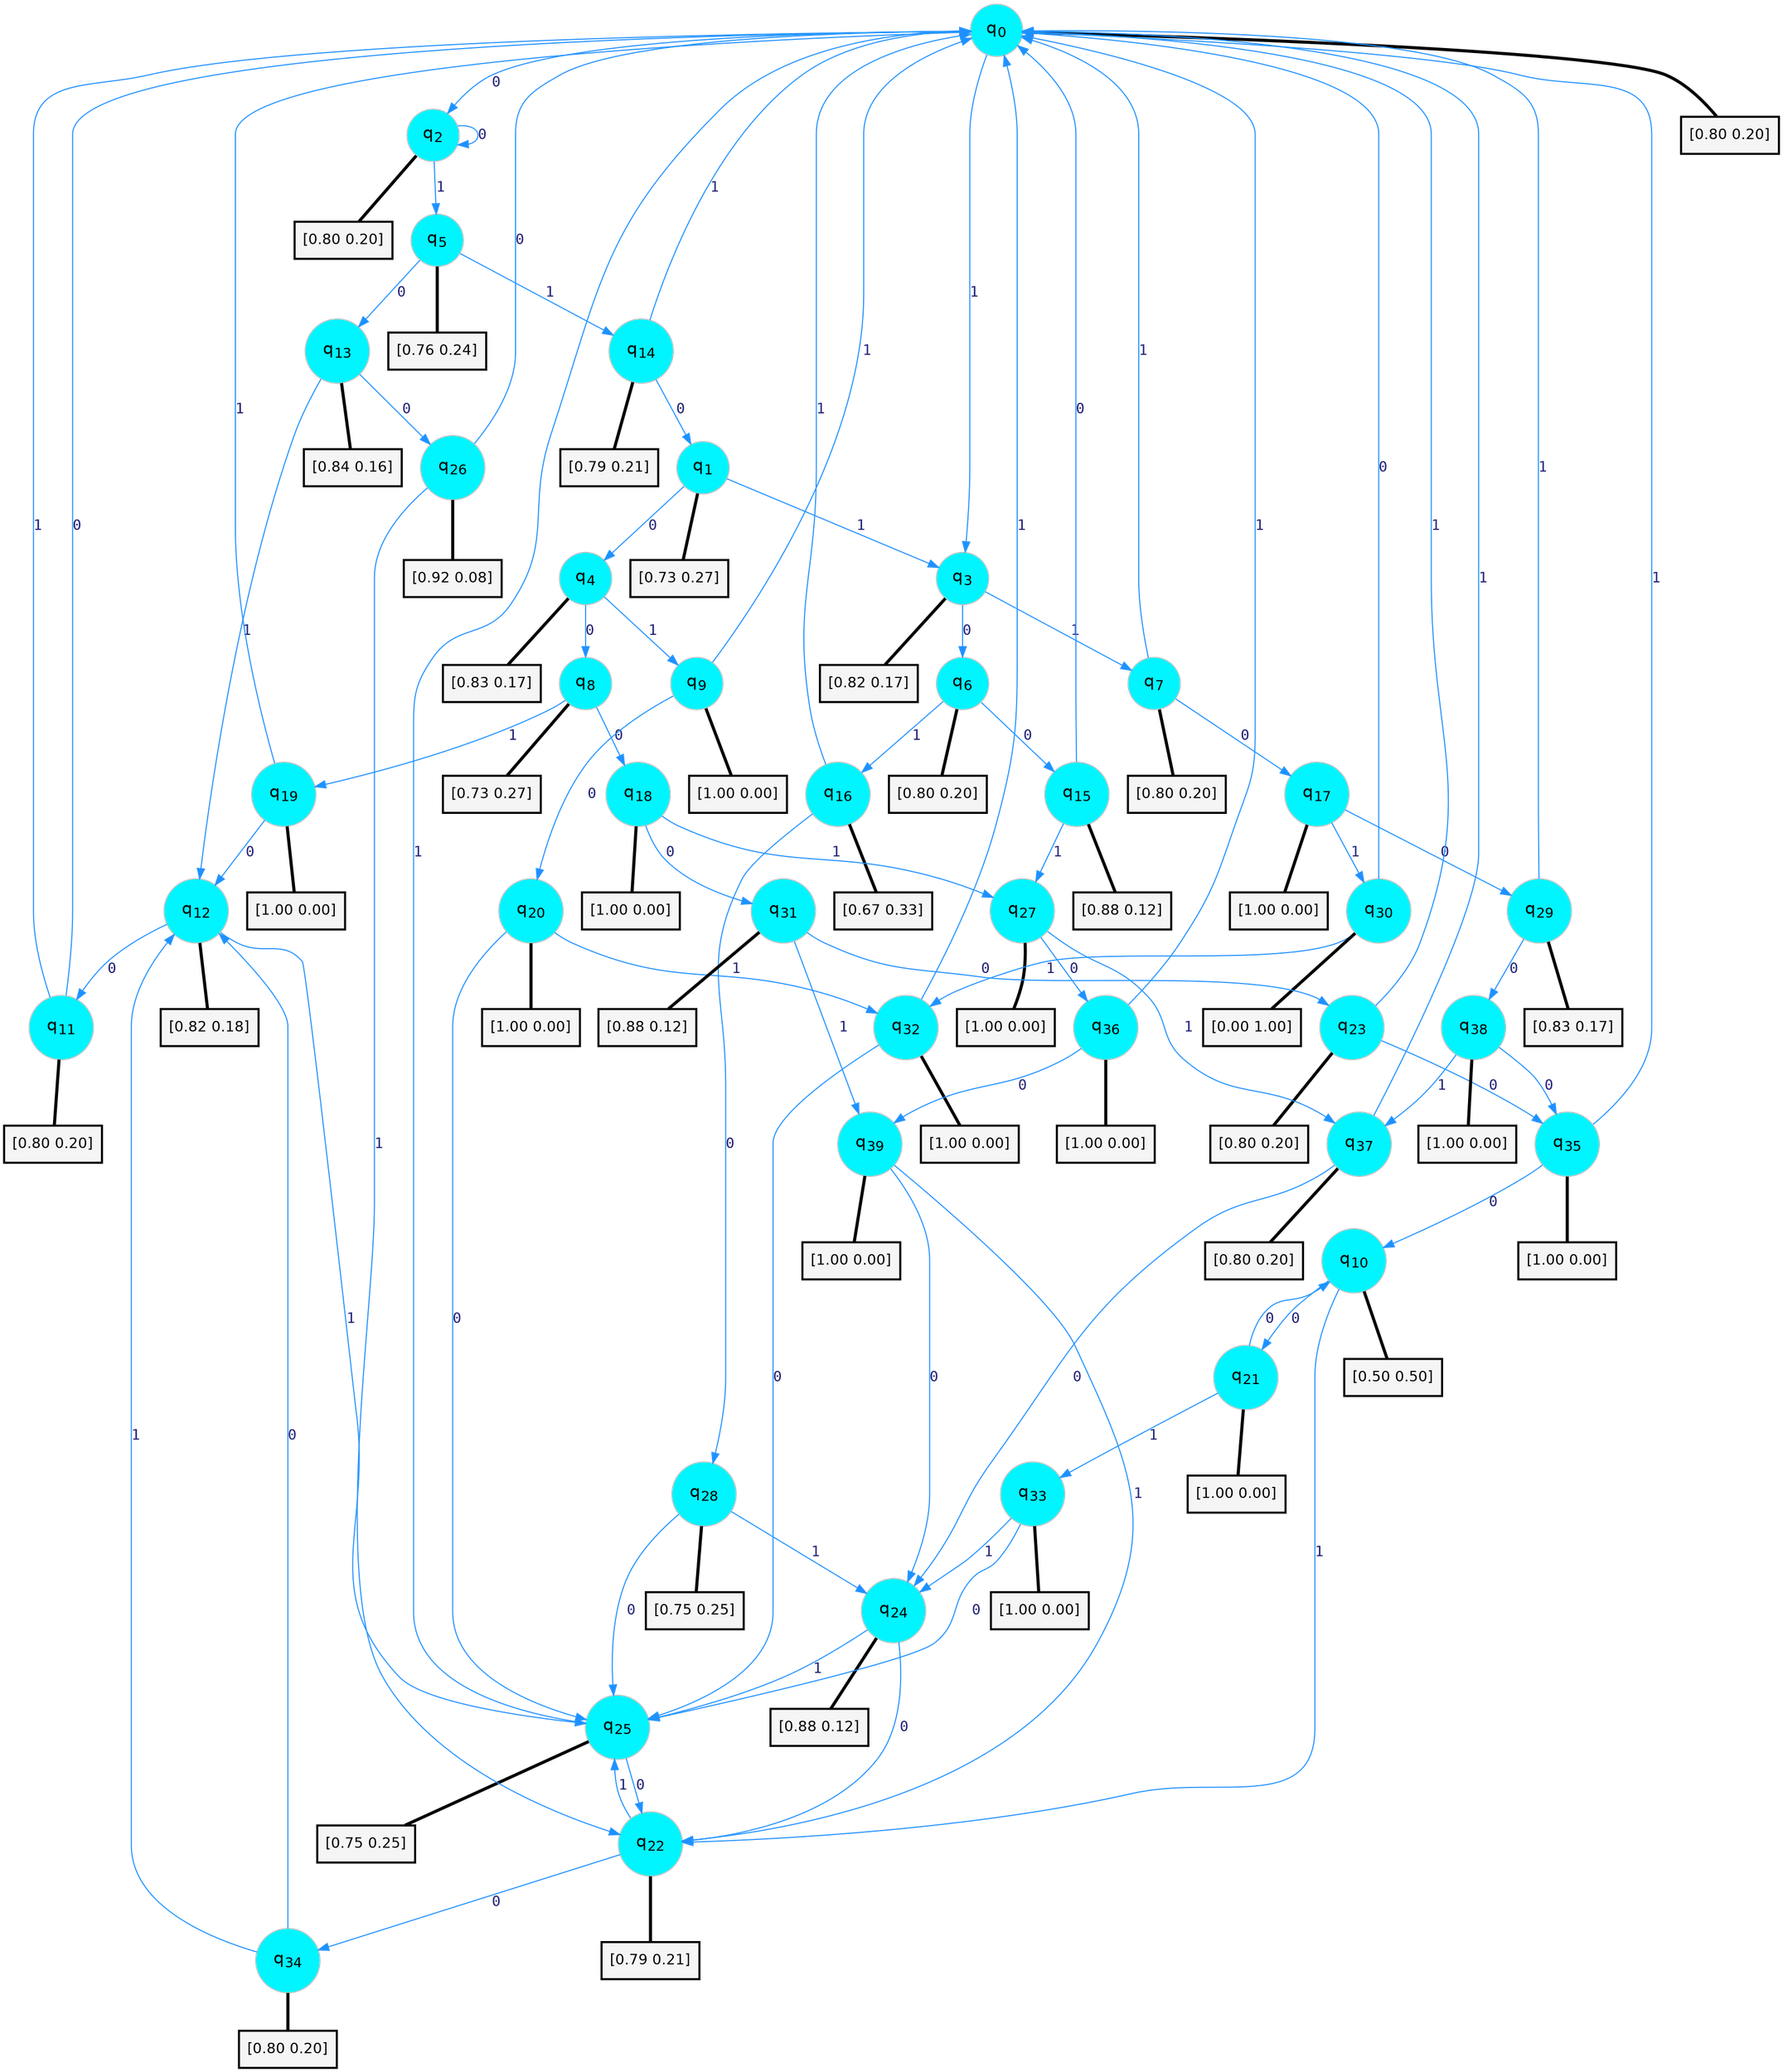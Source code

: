 digraph G {
graph [
bgcolor=transparent, dpi=300, rankdir=TD, size="40,25"];
node [
color=gray, fillcolor=turquoise1, fontcolor=black, fontname=Helvetica, fontsize=16, fontweight=bold, shape=circle, style=filled];
edge [
arrowsize=1, color=dodgerblue1, fontcolor=midnightblue, fontname=courier, fontweight=bold, penwidth=1, style=solid, weight=20];
0[label=<q<SUB>0</SUB>>];
1[label=<q<SUB>1</SUB>>];
2[label=<q<SUB>2</SUB>>];
3[label=<q<SUB>3</SUB>>];
4[label=<q<SUB>4</SUB>>];
5[label=<q<SUB>5</SUB>>];
6[label=<q<SUB>6</SUB>>];
7[label=<q<SUB>7</SUB>>];
8[label=<q<SUB>8</SUB>>];
9[label=<q<SUB>9</SUB>>];
10[label=<q<SUB>10</SUB>>];
11[label=<q<SUB>11</SUB>>];
12[label=<q<SUB>12</SUB>>];
13[label=<q<SUB>13</SUB>>];
14[label=<q<SUB>14</SUB>>];
15[label=<q<SUB>15</SUB>>];
16[label=<q<SUB>16</SUB>>];
17[label=<q<SUB>17</SUB>>];
18[label=<q<SUB>18</SUB>>];
19[label=<q<SUB>19</SUB>>];
20[label=<q<SUB>20</SUB>>];
21[label=<q<SUB>21</SUB>>];
22[label=<q<SUB>22</SUB>>];
23[label=<q<SUB>23</SUB>>];
24[label=<q<SUB>24</SUB>>];
25[label=<q<SUB>25</SUB>>];
26[label=<q<SUB>26</SUB>>];
27[label=<q<SUB>27</SUB>>];
28[label=<q<SUB>28</SUB>>];
29[label=<q<SUB>29</SUB>>];
30[label=<q<SUB>30</SUB>>];
31[label=<q<SUB>31</SUB>>];
32[label=<q<SUB>32</SUB>>];
33[label=<q<SUB>33</SUB>>];
34[label=<q<SUB>34</SUB>>];
35[label=<q<SUB>35</SUB>>];
36[label=<q<SUB>36</SUB>>];
37[label=<q<SUB>37</SUB>>];
38[label=<q<SUB>38</SUB>>];
39[label=<q<SUB>39</SUB>>];
40[label="[0.80 0.20]", shape=box,fontcolor=black, fontname=Helvetica, fontsize=14, penwidth=2, fillcolor=whitesmoke,color=black];
41[label="[0.73 0.27]", shape=box,fontcolor=black, fontname=Helvetica, fontsize=14, penwidth=2, fillcolor=whitesmoke,color=black];
42[label="[0.80 0.20]", shape=box,fontcolor=black, fontname=Helvetica, fontsize=14, penwidth=2, fillcolor=whitesmoke,color=black];
43[label="[0.82 0.17]", shape=box,fontcolor=black, fontname=Helvetica, fontsize=14, penwidth=2, fillcolor=whitesmoke,color=black];
44[label="[0.83 0.17]", shape=box,fontcolor=black, fontname=Helvetica, fontsize=14, penwidth=2, fillcolor=whitesmoke,color=black];
45[label="[0.76 0.24]", shape=box,fontcolor=black, fontname=Helvetica, fontsize=14, penwidth=2, fillcolor=whitesmoke,color=black];
46[label="[0.80 0.20]", shape=box,fontcolor=black, fontname=Helvetica, fontsize=14, penwidth=2, fillcolor=whitesmoke,color=black];
47[label="[0.80 0.20]", shape=box,fontcolor=black, fontname=Helvetica, fontsize=14, penwidth=2, fillcolor=whitesmoke,color=black];
48[label="[0.73 0.27]", shape=box,fontcolor=black, fontname=Helvetica, fontsize=14, penwidth=2, fillcolor=whitesmoke,color=black];
49[label="[1.00 0.00]", shape=box,fontcolor=black, fontname=Helvetica, fontsize=14, penwidth=2, fillcolor=whitesmoke,color=black];
50[label="[0.50 0.50]", shape=box,fontcolor=black, fontname=Helvetica, fontsize=14, penwidth=2, fillcolor=whitesmoke,color=black];
51[label="[0.80 0.20]", shape=box,fontcolor=black, fontname=Helvetica, fontsize=14, penwidth=2, fillcolor=whitesmoke,color=black];
52[label="[0.82 0.18]", shape=box,fontcolor=black, fontname=Helvetica, fontsize=14, penwidth=2, fillcolor=whitesmoke,color=black];
53[label="[0.84 0.16]", shape=box,fontcolor=black, fontname=Helvetica, fontsize=14, penwidth=2, fillcolor=whitesmoke,color=black];
54[label="[0.79 0.21]", shape=box,fontcolor=black, fontname=Helvetica, fontsize=14, penwidth=2, fillcolor=whitesmoke,color=black];
55[label="[0.88 0.12]", shape=box,fontcolor=black, fontname=Helvetica, fontsize=14, penwidth=2, fillcolor=whitesmoke,color=black];
56[label="[0.67 0.33]", shape=box,fontcolor=black, fontname=Helvetica, fontsize=14, penwidth=2, fillcolor=whitesmoke,color=black];
57[label="[1.00 0.00]", shape=box,fontcolor=black, fontname=Helvetica, fontsize=14, penwidth=2, fillcolor=whitesmoke,color=black];
58[label="[1.00 0.00]", shape=box,fontcolor=black, fontname=Helvetica, fontsize=14, penwidth=2, fillcolor=whitesmoke,color=black];
59[label="[1.00 0.00]", shape=box,fontcolor=black, fontname=Helvetica, fontsize=14, penwidth=2, fillcolor=whitesmoke,color=black];
60[label="[1.00 0.00]", shape=box,fontcolor=black, fontname=Helvetica, fontsize=14, penwidth=2, fillcolor=whitesmoke,color=black];
61[label="[1.00 0.00]", shape=box,fontcolor=black, fontname=Helvetica, fontsize=14, penwidth=2, fillcolor=whitesmoke,color=black];
62[label="[0.79 0.21]", shape=box,fontcolor=black, fontname=Helvetica, fontsize=14, penwidth=2, fillcolor=whitesmoke,color=black];
63[label="[0.80 0.20]", shape=box,fontcolor=black, fontname=Helvetica, fontsize=14, penwidth=2, fillcolor=whitesmoke,color=black];
64[label="[0.88 0.12]", shape=box,fontcolor=black, fontname=Helvetica, fontsize=14, penwidth=2, fillcolor=whitesmoke,color=black];
65[label="[0.75 0.25]", shape=box,fontcolor=black, fontname=Helvetica, fontsize=14, penwidth=2, fillcolor=whitesmoke,color=black];
66[label="[0.92 0.08]", shape=box,fontcolor=black, fontname=Helvetica, fontsize=14, penwidth=2, fillcolor=whitesmoke,color=black];
67[label="[1.00 0.00]", shape=box,fontcolor=black, fontname=Helvetica, fontsize=14, penwidth=2, fillcolor=whitesmoke,color=black];
68[label="[0.75 0.25]", shape=box,fontcolor=black, fontname=Helvetica, fontsize=14, penwidth=2, fillcolor=whitesmoke,color=black];
69[label="[0.83 0.17]", shape=box,fontcolor=black, fontname=Helvetica, fontsize=14, penwidth=2, fillcolor=whitesmoke,color=black];
70[label="[0.00 1.00]", shape=box,fontcolor=black, fontname=Helvetica, fontsize=14, penwidth=2, fillcolor=whitesmoke,color=black];
71[label="[0.88 0.12]", shape=box,fontcolor=black, fontname=Helvetica, fontsize=14, penwidth=2, fillcolor=whitesmoke,color=black];
72[label="[1.00 0.00]", shape=box,fontcolor=black, fontname=Helvetica, fontsize=14, penwidth=2, fillcolor=whitesmoke,color=black];
73[label="[1.00 0.00]", shape=box,fontcolor=black, fontname=Helvetica, fontsize=14, penwidth=2, fillcolor=whitesmoke,color=black];
74[label="[0.80 0.20]", shape=box,fontcolor=black, fontname=Helvetica, fontsize=14, penwidth=2, fillcolor=whitesmoke,color=black];
75[label="[1.00 0.00]", shape=box,fontcolor=black, fontname=Helvetica, fontsize=14, penwidth=2, fillcolor=whitesmoke,color=black];
76[label="[1.00 0.00]", shape=box,fontcolor=black, fontname=Helvetica, fontsize=14, penwidth=2, fillcolor=whitesmoke,color=black];
77[label="[0.80 0.20]", shape=box,fontcolor=black, fontname=Helvetica, fontsize=14, penwidth=2, fillcolor=whitesmoke,color=black];
78[label="[1.00 0.00]", shape=box,fontcolor=black, fontname=Helvetica, fontsize=14, penwidth=2, fillcolor=whitesmoke,color=black];
79[label="[1.00 0.00]", shape=box,fontcolor=black, fontname=Helvetica, fontsize=14, penwidth=2, fillcolor=whitesmoke,color=black];
0->2 [label=0];
0->3 [label=1];
0->40 [arrowhead=none, penwidth=3,color=black];
1->4 [label=0];
1->3 [label=1];
1->41 [arrowhead=none, penwidth=3,color=black];
2->2 [label=0];
2->5 [label=1];
2->42 [arrowhead=none, penwidth=3,color=black];
3->6 [label=0];
3->7 [label=1];
3->43 [arrowhead=none, penwidth=3,color=black];
4->8 [label=0];
4->9 [label=1];
4->44 [arrowhead=none, penwidth=3,color=black];
5->13 [label=0];
5->14 [label=1];
5->45 [arrowhead=none, penwidth=3,color=black];
6->15 [label=0];
6->16 [label=1];
6->46 [arrowhead=none, penwidth=3,color=black];
7->17 [label=0];
7->0 [label=1];
7->47 [arrowhead=none, penwidth=3,color=black];
8->18 [label=0];
8->19 [label=1];
8->48 [arrowhead=none, penwidth=3,color=black];
9->20 [label=0];
9->0 [label=1];
9->49 [arrowhead=none, penwidth=3,color=black];
10->21 [label=0];
10->22 [label=1];
10->50 [arrowhead=none, penwidth=3,color=black];
11->0 [label=0];
11->0 [label=1];
11->51 [arrowhead=none, penwidth=3,color=black];
12->11 [label=0];
12->25 [label=1];
12->52 [arrowhead=none, penwidth=3,color=black];
13->26 [label=0];
13->12 [label=1];
13->53 [arrowhead=none, penwidth=3,color=black];
14->1 [label=0];
14->0 [label=1];
14->54 [arrowhead=none, penwidth=3,color=black];
15->0 [label=0];
15->27 [label=1];
15->55 [arrowhead=none, penwidth=3,color=black];
16->28 [label=0];
16->0 [label=1];
16->56 [arrowhead=none, penwidth=3,color=black];
17->29 [label=0];
17->30 [label=1];
17->57 [arrowhead=none, penwidth=3,color=black];
18->31 [label=0];
18->27 [label=1];
18->58 [arrowhead=none, penwidth=3,color=black];
19->12 [label=0];
19->0 [label=1];
19->59 [arrowhead=none, penwidth=3,color=black];
20->25 [label=0];
20->32 [label=1];
20->60 [arrowhead=none, penwidth=3,color=black];
21->10 [label=0];
21->33 [label=1];
21->61 [arrowhead=none, penwidth=3,color=black];
22->34 [label=0];
22->25 [label=1];
22->62 [arrowhead=none, penwidth=3,color=black];
23->35 [label=0];
23->0 [label=1];
23->63 [arrowhead=none, penwidth=3,color=black];
24->22 [label=0];
24->25 [label=1];
24->64 [arrowhead=none, penwidth=3,color=black];
25->22 [label=0];
25->0 [label=1];
25->65 [arrowhead=none, penwidth=3,color=black];
26->0 [label=0];
26->22 [label=1];
26->66 [arrowhead=none, penwidth=3,color=black];
27->36 [label=0];
27->37 [label=1];
27->67 [arrowhead=none, penwidth=3,color=black];
28->25 [label=0];
28->24 [label=1];
28->68 [arrowhead=none, penwidth=3,color=black];
29->38 [label=0];
29->0 [label=1];
29->69 [arrowhead=none, penwidth=3,color=black];
30->0 [label=0];
30->32 [label=1];
30->70 [arrowhead=none, penwidth=3,color=black];
31->23 [label=0];
31->39 [label=1];
31->71 [arrowhead=none, penwidth=3,color=black];
32->25 [label=0];
32->0 [label=1];
32->72 [arrowhead=none, penwidth=3,color=black];
33->25 [label=0];
33->24 [label=1];
33->73 [arrowhead=none, penwidth=3,color=black];
34->12 [label=0];
34->12 [label=1];
34->74 [arrowhead=none, penwidth=3,color=black];
35->10 [label=0];
35->0 [label=1];
35->75 [arrowhead=none, penwidth=3,color=black];
36->39 [label=0];
36->0 [label=1];
36->76 [arrowhead=none, penwidth=3,color=black];
37->24 [label=0];
37->0 [label=1];
37->77 [arrowhead=none, penwidth=3,color=black];
38->35 [label=0];
38->37 [label=1];
38->78 [arrowhead=none, penwidth=3,color=black];
39->24 [label=0];
39->22 [label=1];
39->79 [arrowhead=none, penwidth=3,color=black];
}
